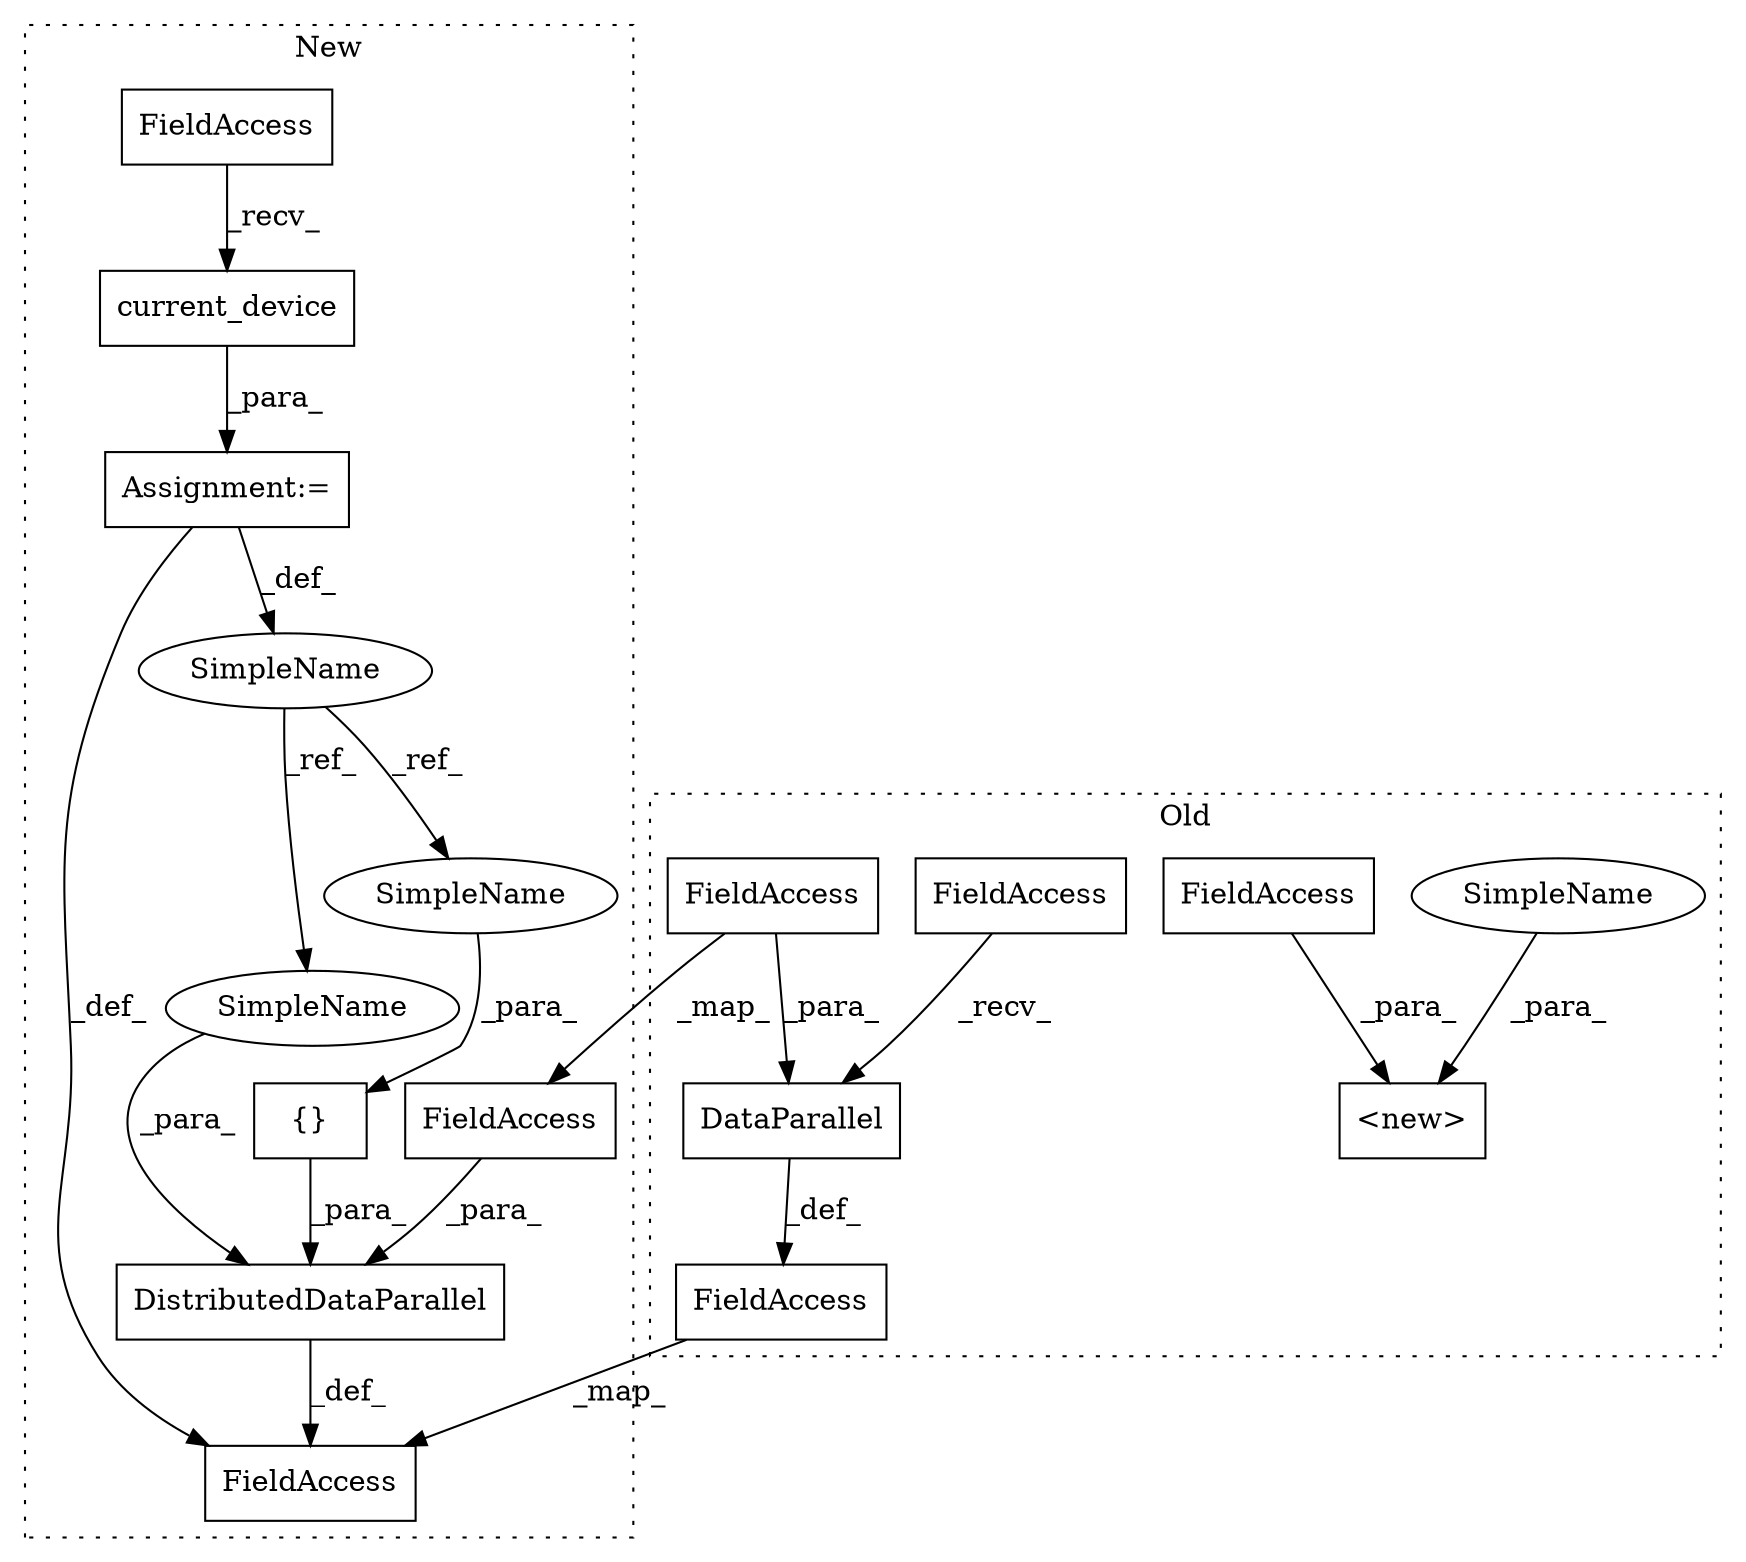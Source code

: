 digraph G {
subgraph cluster0 {
1 [label="DataParallel" a="32" s="1704,1726" l="13,1" shape="box"];
5 [label="FieldAccess" a="22" s="1695" l="8" shape="box"];
10 [label="FieldAccess" a="22" s="1676" l="18" shape="box"];
11 [label="<new>" a="46" s="1552,1593" l="6,2" shape="box"];
12 [label="FieldAccess" a="22" s="1558" l="30" shape="box"];
14 [label="FieldAccess" a="22" s="1717" l="9" shape="box"];
17 [label="SimpleName" a="42" s="1589" l="4" shape="ellipse"];
label = "Old";
style="dotted";
}
subgraph cluster1 {
2 [label="DistributedDataParallel" a="32" s="1817,1891" l="24,1" shape="box"];
3 [label="{}" a="4" s="1860,1875" l="1,1" shape="box"];
4 [label="current_device" a="32" s="1776" l="16" shape="box"];
6 [label="FieldAccess" a="22" s="1765" l="10" shape="box"];
7 [label="SimpleName" a="42" s="1750" l="14" shape="ellipse"];
8 [label="Assignment:=" a="7" s="1764" l="1" shape="box"];
9 [label="FieldAccess" a="22" s="1798" l="18" shape="box"];
13 [label="FieldAccess" a="22" s="1841" l="9" shape="box"];
15 [label="SimpleName" a="42" s="1877" l="14" shape="ellipse"];
16 [label="SimpleName" a="42" s="1861" l="14" shape="ellipse"];
label = "New";
style="dotted";
}
1 -> 10 [label="_def_"];
2 -> 9 [label="_def_"];
3 -> 2 [label="_para_"];
4 -> 8 [label="_para_"];
5 -> 1 [label="_recv_"];
6 -> 4 [label="_recv_"];
7 -> 15 [label="_ref_"];
7 -> 16 [label="_ref_"];
8 -> 7 [label="_def_"];
8 -> 9 [label="_def_"];
10 -> 9 [label="_map_"];
12 -> 11 [label="_para_"];
13 -> 2 [label="_para_"];
14 -> 13 [label="_map_"];
14 -> 1 [label="_para_"];
15 -> 2 [label="_para_"];
16 -> 3 [label="_para_"];
17 -> 11 [label="_para_"];
}